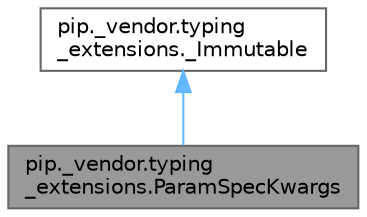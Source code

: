 digraph "pip._vendor.typing_extensions.ParamSpecKwargs"
{
 // LATEX_PDF_SIZE
  bgcolor="transparent";
  edge [fontname=Helvetica,fontsize=10,labelfontname=Helvetica,labelfontsize=10];
  node [fontname=Helvetica,fontsize=10,shape=box,height=0.2,width=0.4];
  Node1 [id="Node000001",label="pip._vendor.typing\l_extensions.ParamSpecKwargs",height=0.2,width=0.4,color="gray40", fillcolor="grey60", style="filled", fontcolor="black",tooltip=" "];
  Node2 -> Node1 [id="edge1_Node000001_Node000002",dir="back",color="steelblue1",style="solid",tooltip=" "];
  Node2 [id="Node000002",label="pip._vendor.typing\l_extensions._Immutable",height=0.2,width=0.4,color="gray40", fillcolor="white", style="filled",URL="$classpip_1_1__vendor_1_1typing__extensions_1_1___immutable.html",tooltip=" "];
}
